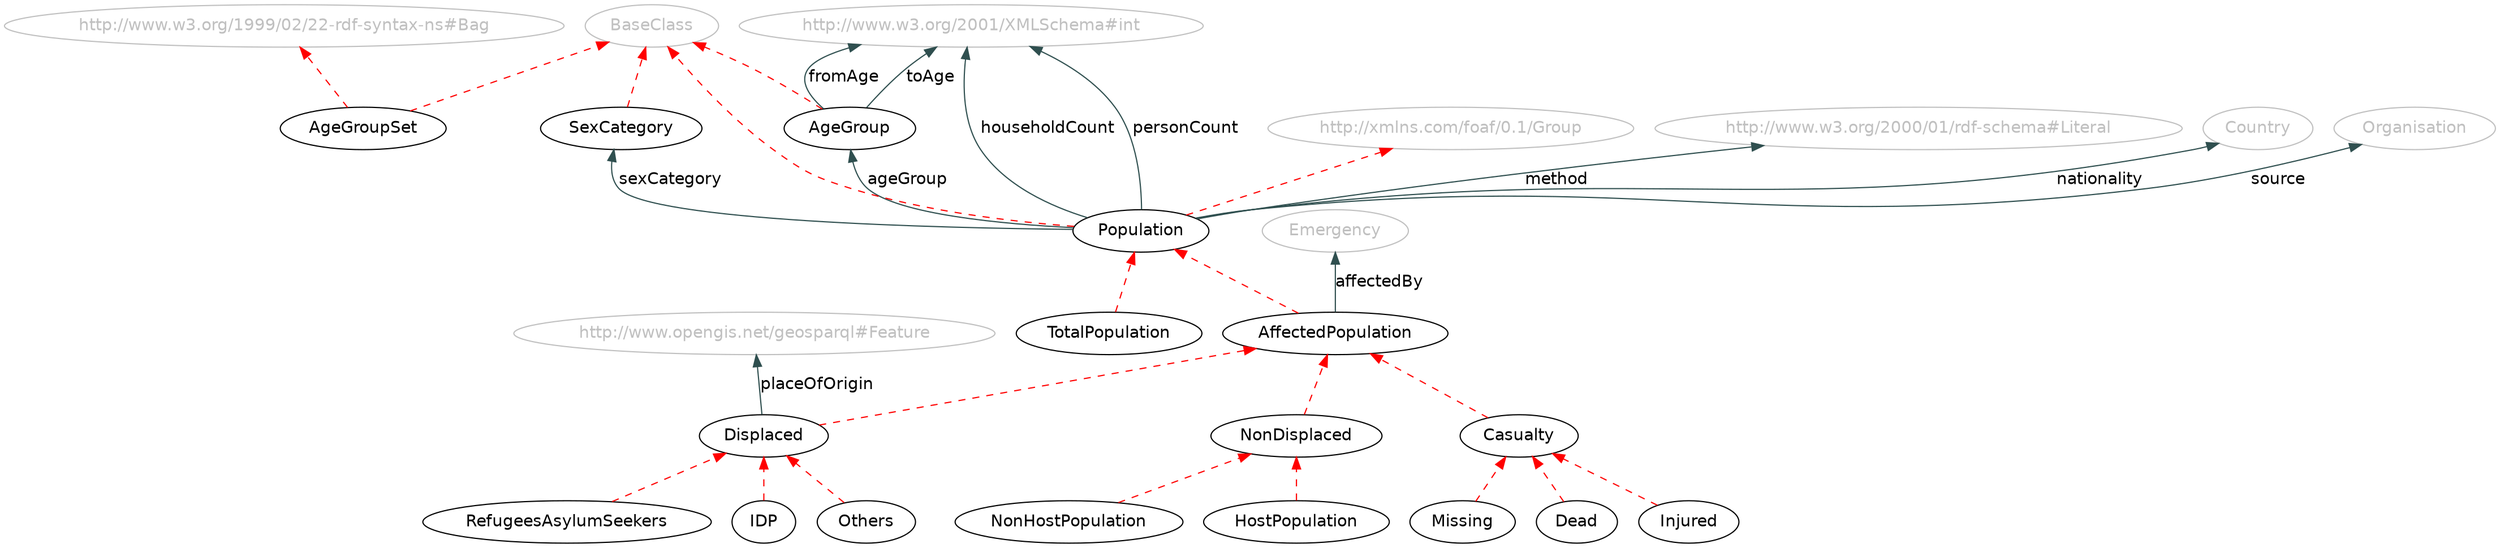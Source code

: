 digraph { 
 rankdir="BT";	
 charset="utf-8";
 overlap=false;
 edge [color=darkslategray];
 edge [fontname=Helvetica];
 node [fontname=Helvetica];

"AffectedPopulation" [ URL = "./#AffectedPopulation"] ;
		"AffectedPopulation" -> "Population" [ color=red style="dashed" ]; 
			"AgeGroup" [ URL = "./#AgeGroup"] ;
		"BaseClass" [ URL = "./#AgeGroup" color="gray" fontcolor="gray"] ;
				"AgeGroup" -> "BaseClass" [ color=red style="dashed" ]; 
			"AgeGroupSet" [ URL = "./#AgeGroupSet"] ;
		"BaseClass" [ URL = "./#AgeGroupSet" color="gray" fontcolor="gray"] ;
				"AgeGroupSet" -> "BaseClass" [ color=red style="dashed" ]; 
			"http://www.w3.org/1999/02/22-rdf-syntax-ns#Bag" [ URL = "./#AgeGroupSet" color="gray" fontcolor="gray"] ;
				"AgeGroupSet" -> "http://www.w3.org/1999/02/22-rdf-syntax-ns#Bag" [ color=red style="dashed" ]; 
			"Casualty" [ URL = "./#Casualty"] ;
		"Casualty" -> "AffectedPopulation" [ color=red style="dashed" ]; 
			"Dead" [ URL = "./#Dead"] ;
		"Dead" -> "Casualty" [ color=red style="dashed" ]; 
			"Displaced" [ URL = "./#Displaced"] ;
		"Displaced" -> "AffectedPopulation" [ color=red style="dashed" ]; 
			"HostPopulation" [ URL = "./#HostPopulation"] ;
		"HostPopulation" -> "NonDisplaced" [ color=red style="dashed" ]; 
			"IDP" [ URL = "./#IDP"] ;
		"IDP" -> "Displaced" [ color=red style="dashed" ]; 
			"Injured" [ URL = "./#Injured"] ;
		"Injured" -> "Casualty" [ color=red style="dashed" ]; 
			"Missing" [ URL = "./#Missing"] ;
		"Missing" -> "Casualty" [ color=red style="dashed" ]; 
			"NonDisplaced" [ URL = "./#NonDisplaced"] ;
		"NonDisplaced" -> "AffectedPopulation" [ color=red style="dashed" ]; 
			"NonHostPopulation" [ URL = "./#NonHostPopulation"] ;
		"NonHostPopulation" -> "NonDisplaced" [ color=red style="dashed" ]; 
			"Others" [ URL = "./#Others"] ;
		"Others" -> "Displaced" [ color=red style="dashed" ]; 
			"Population" [ URL = "./#Population"] ;
		"BaseClass" [ URL = "./#Population" color="gray" fontcolor="gray"] ;
				"Population" -> "BaseClass" [ color=red style="dashed" ]; 
			"http://xmlns.com/foaf/0.1/Group" [ URL = "./#Population" color="gray" fontcolor="gray"] ;
				"Population" -> "http://xmlns.com/foaf/0.1/Group" [ color=red style="dashed" ]; 
			"RefugeesAsylumSeekers" [ URL = "./#RefugeesAsylumSeekers"] ;
		"RefugeesAsylumSeekers" -> "Displaced" [ color=red style="dashed" ]; 
			"SexCategory" [ URL = "./#SexCategory"] ;
		"BaseClass" [ URL = "./#SexCategory" color="gray" fontcolor="gray"] ;
				"SexCategory" -> "BaseClass" [ color=red style="dashed" ]; 
			"TotalPopulation" [ URL = "./#TotalPopulation"] ;
		"TotalPopulation" -> "Population" [ color=red style="dashed" ]; 
			"Emergency" [ URL = "./#Emergency" color="gray" fontcolor="gray"] ;
					"AffectedPopulation" -> "Emergency" [ label="affectedBy" URL = "./#affectedBy"]; 
				"Population" -> "AgeGroup" [ label="ageGroup" URL = "./#ageGroup"]; 
				"http://www.w3.org/2001/XMLSchema#int" [ URL = "./#http://www.w3.org/2001/XMLSchema#int" color="gray" fontcolor="gray"] ;
					"AgeGroup" -> "http://www.w3.org/2001/XMLSchema#int" [ label="fromAge" URL = "./#fromAge"]; 
				"http://www.w3.org/2001/XMLSchema#int" [ URL = "./#http://www.w3.org/2001/XMLSchema#int" color="gray" fontcolor="gray"] ;
					"Population" -> "http://www.w3.org/2001/XMLSchema#int" [ label="householdCount" URL = "./#householdCount"]; 
				"http://www.w3.org/2000/01/rdf-schema#Literal" [ URL = "./#http://www.w3.org/2000/01/rdf-schema#Literal" color="gray" fontcolor="gray"] ;
					"Population" -> "http://www.w3.org/2000/01/rdf-schema#Literal" [ label="method" URL = "./#method"]; 
				"Country" [ URL = "./#Country" color="gray" fontcolor="gray"] ;
					"Population" -> "Country" [ label="nationality" URL = "./#nationality"]; 
				"http://www.w3.org/2001/XMLSchema#int" [ URL = "./#http://www.w3.org/2001/XMLSchema#int" color="gray" fontcolor="gray"] ;
					"Population" -> "http://www.w3.org/2001/XMLSchema#int" [ label="personCount" URL = "./#personCount"]; 
				"http://www.opengis.net/geosparql#Feature" [ URL = "./#http://www.opengis.net/geosparql#Feature" color="gray" fontcolor="gray"] ;
					"Displaced" -> "http://www.opengis.net/geosparql#Feature" [ label="placeOfOrigin" URL = "./#placeOfOrigin"]; 
				"Population" -> "SexCategory" [ label="sexCategory" URL = "./#sexCategory"]; 
				"Organisation" [ URL = "./#Organisation" color="gray" fontcolor="gray"] ;
					"Population" -> "Organisation" [ label="source" URL = "./#source"]; 
				"http://www.w3.org/2001/XMLSchema#int" [ URL = "./#http://www.w3.org/2001/XMLSchema#int" color="gray" fontcolor="gray"] ;
					"AgeGroup" -> "http://www.w3.org/2001/XMLSchema#int" [ label="toAge" URL = "./#toAge"]; 
				}